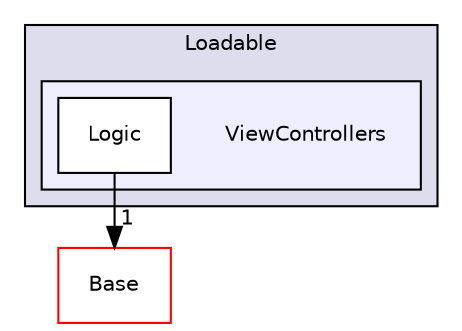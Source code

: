digraph "Modules/Loadable/ViewControllers" {
  bgcolor=transparent;
  compound=true
  node [ fontsize="10", fontname="Helvetica"];
  edge [ labelfontsize="10", labelfontname="Helvetica"];
  subgraph clusterdir_d01fdafe93af837a1755aeb3a6390699 {
    graph [ bgcolor="#ddddee", pencolor="black", label="Loadable" fontname="Helvetica", fontsize="10", URL="dir_d01fdafe93af837a1755aeb3a6390699.html"]
  subgraph clusterdir_6cdc3c74e083111fb607294ead4c4ca9 {
    graph [ bgcolor="#eeeeff", pencolor="black", label="" URL="dir_6cdc3c74e083111fb607294ead4c4ca9.html"];
    dir_6cdc3c74e083111fb607294ead4c4ca9 [shape=plaintext label="ViewControllers"];
    dir_6308aa57ce90d5b9577cf65bd96e645f [shape=box label="Logic" color="black" fillcolor="white" style="filled" URL="dir_6308aa57ce90d5b9577cf65bd96e645f.html"];
  }
  }
  dir_628593db0cdce5a76fb85526ae5aa762 [shape=box label="Base" color="red" URL="dir_628593db0cdce5a76fb85526ae5aa762.html"];
  dir_6308aa57ce90d5b9577cf65bd96e645f->dir_628593db0cdce5a76fb85526ae5aa762 [headlabel="1", labeldistance=1.5 headhref="dir_000124_000002.html"];
}
